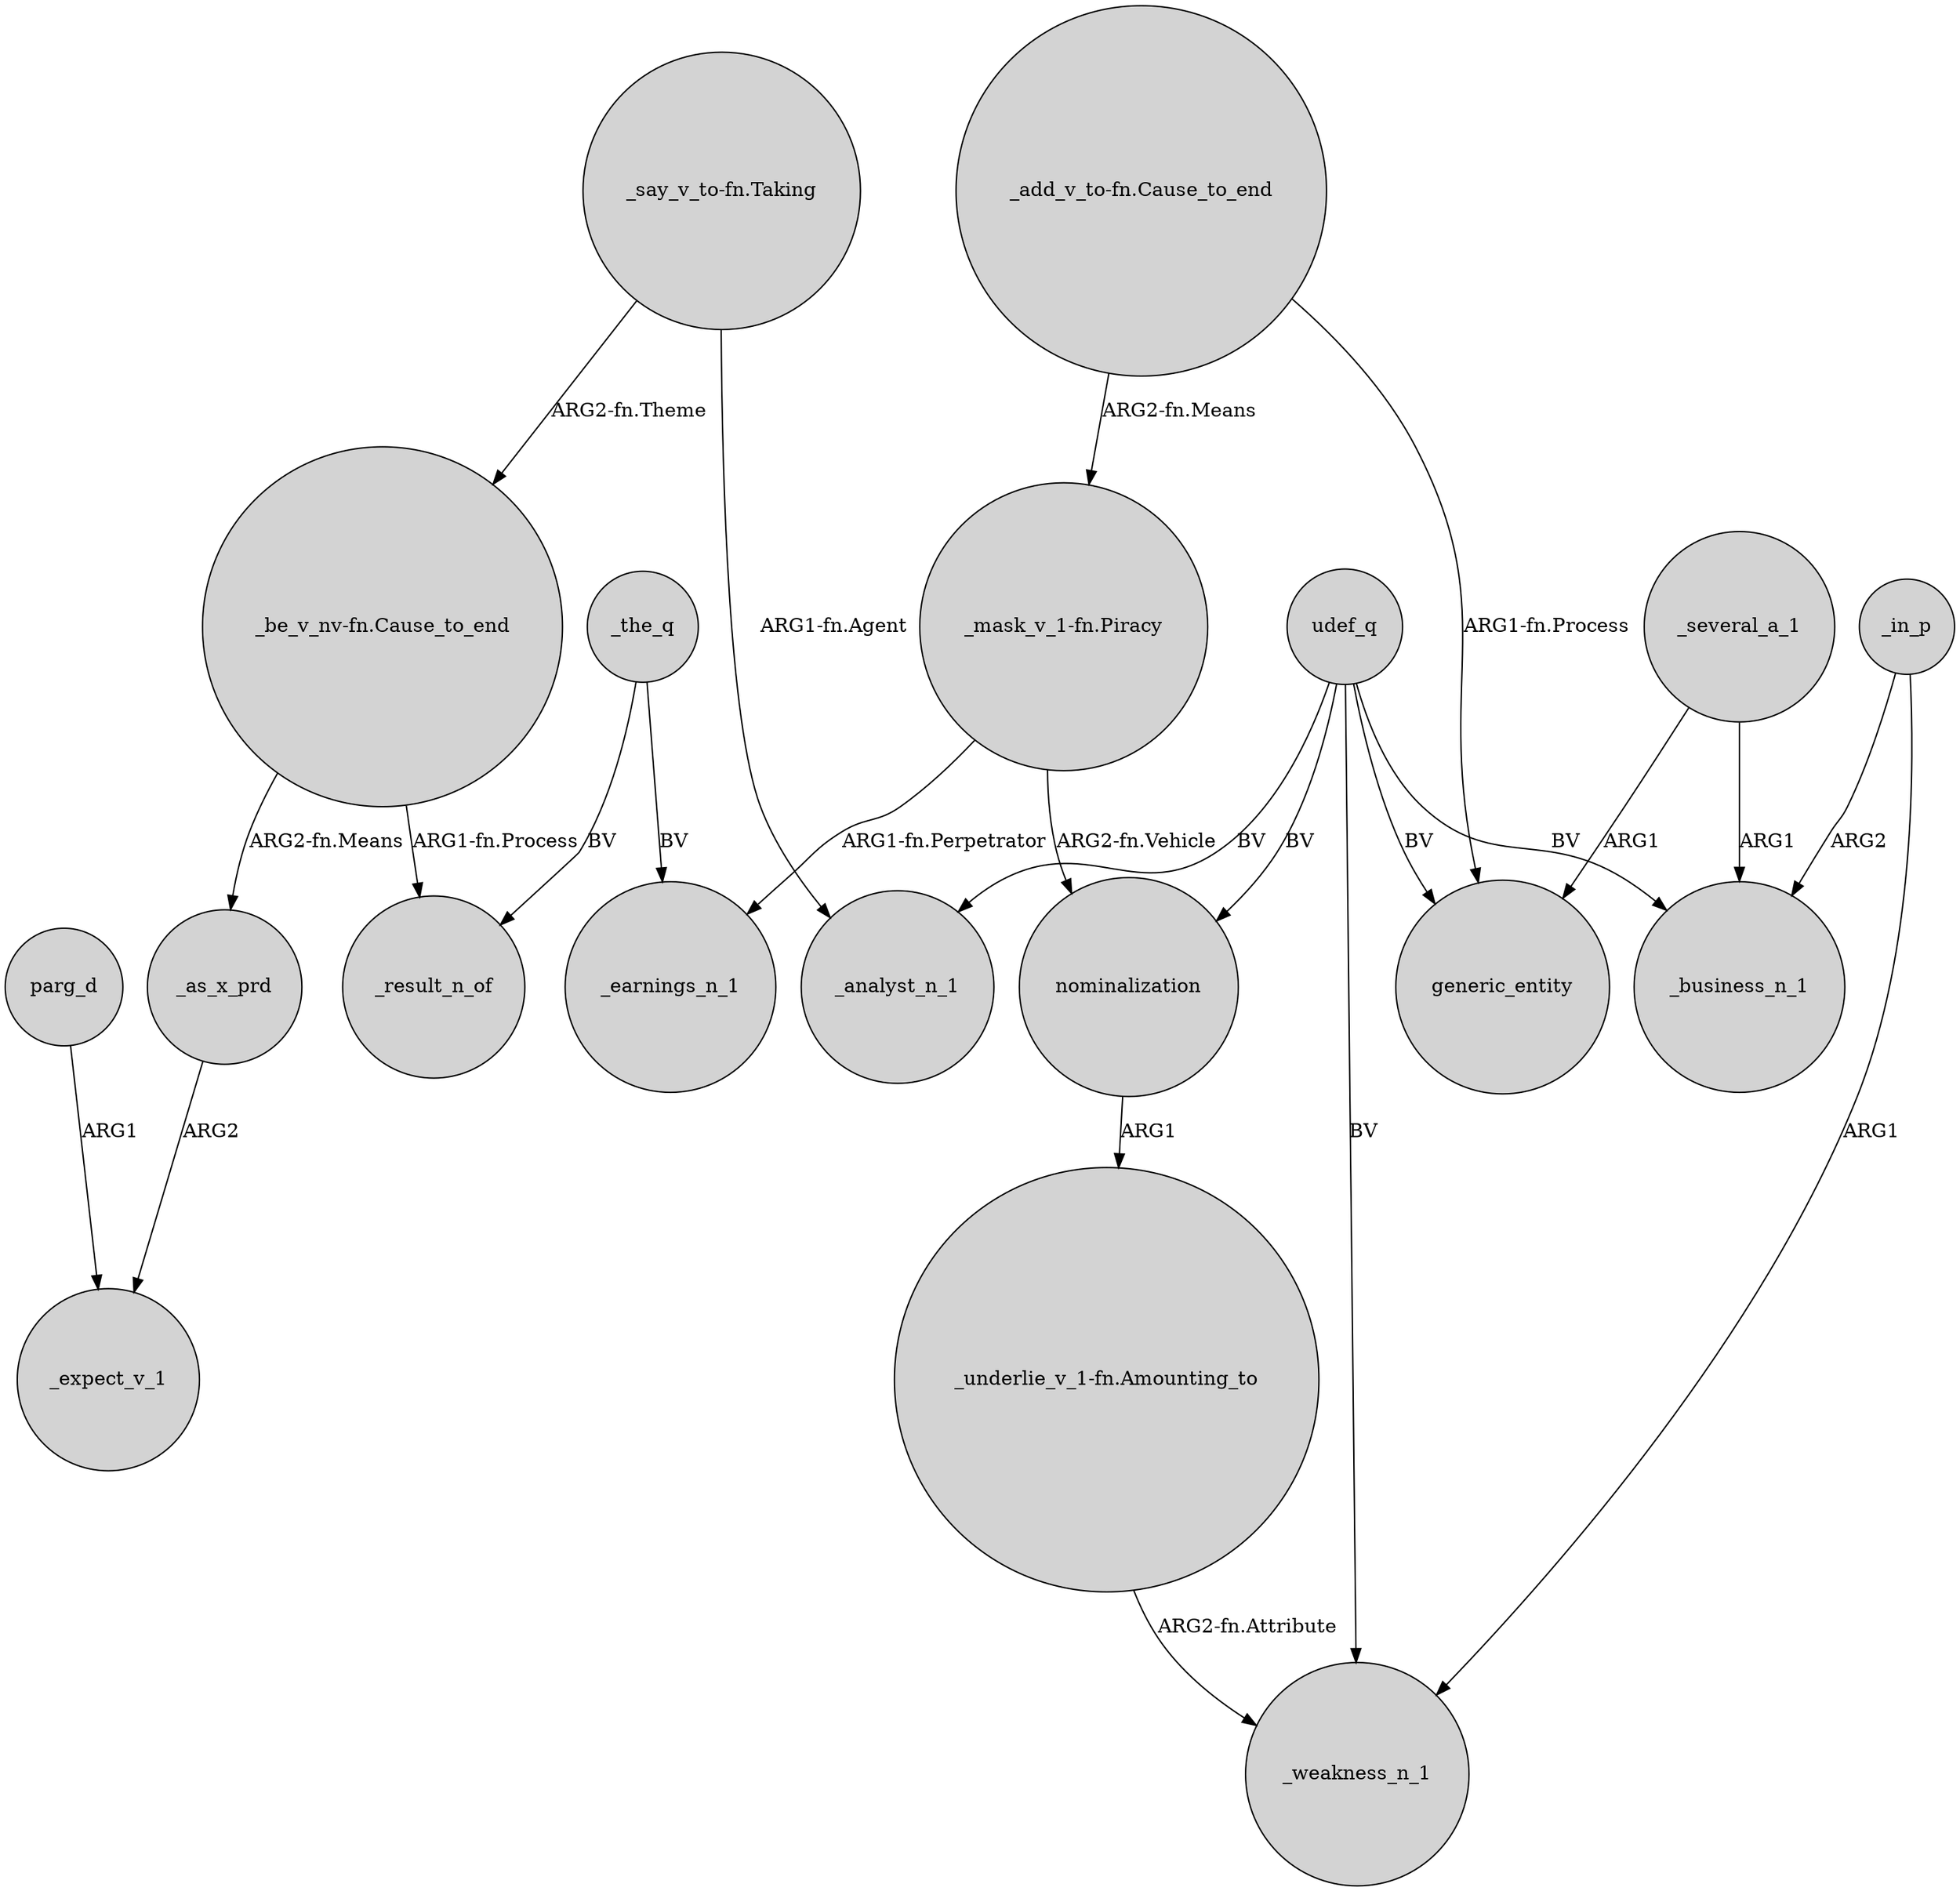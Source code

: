 digraph {
	node [shape=circle style=filled]
	"_be_v_nv-fn.Cause_to_end" -> _result_n_of [label="ARG1-fn.Process"]
	udef_q -> _analyst_n_1 [label=BV]
	_several_a_1 -> generic_entity [label=ARG1]
	"_underlie_v_1-fn.Amounting_to" -> _weakness_n_1 [label="ARG2-fn.Attribute"]
	_in_p -> _weakness_n_1 [label=ARG1]
	udef_q -> nominalization [label=BV]
	"_be_v_nv-fn.Cause_to_end" -> _as_x_prd [label="ARG2-fn.Means"]
	udef_q -> _business_n_1 [label=BV]
	udef_q -> generic_entity [label=BV]
	udef_q -> _weakness_n_1 [label=BV]
	"_mask_v_1-fn.Piracy" -> _earnings_n_1 [label="ARG1-fn.Perpetrator"]
	"_say_v_to-fn.Taking" -> _analyst_n_1 [label="ARG1-fn.Agent"]
	"_add_v_to-fn.Cause_to_end" -> generic_entity [label="ARG1-fn.Process"]
	parg_d -> _expect_v_1 [label=ARG1]
	_the_q -> _result_n_of [label=BV]
	"_say_v_to-fn.Taking" -> "_be_v_nv-fn.Cause_to_end" [label="ARG2-fn.Theme"]
	_as_x_prd -> _expect_v_1 [label=ARG2]
	_in_p -> _business_n_1 [label=ARG2]
	"_mask_v_1-fn.Piracy" -> nominalization [label="ARG2-fn.Vehicle"]
	"_add_v_to-fn.Cause_to_end" -> "_mask_v_1-fn.Piracy" [label="ARG2-fn.Means"]
	nominalization -> "_underlie_v_1-fn.Amounting_to" [label=ARG1]
	_the_q -> _earnings_n_1 [label=BV]
	_several_a_1 -> _business_n_1 [label=ARG1]
}
